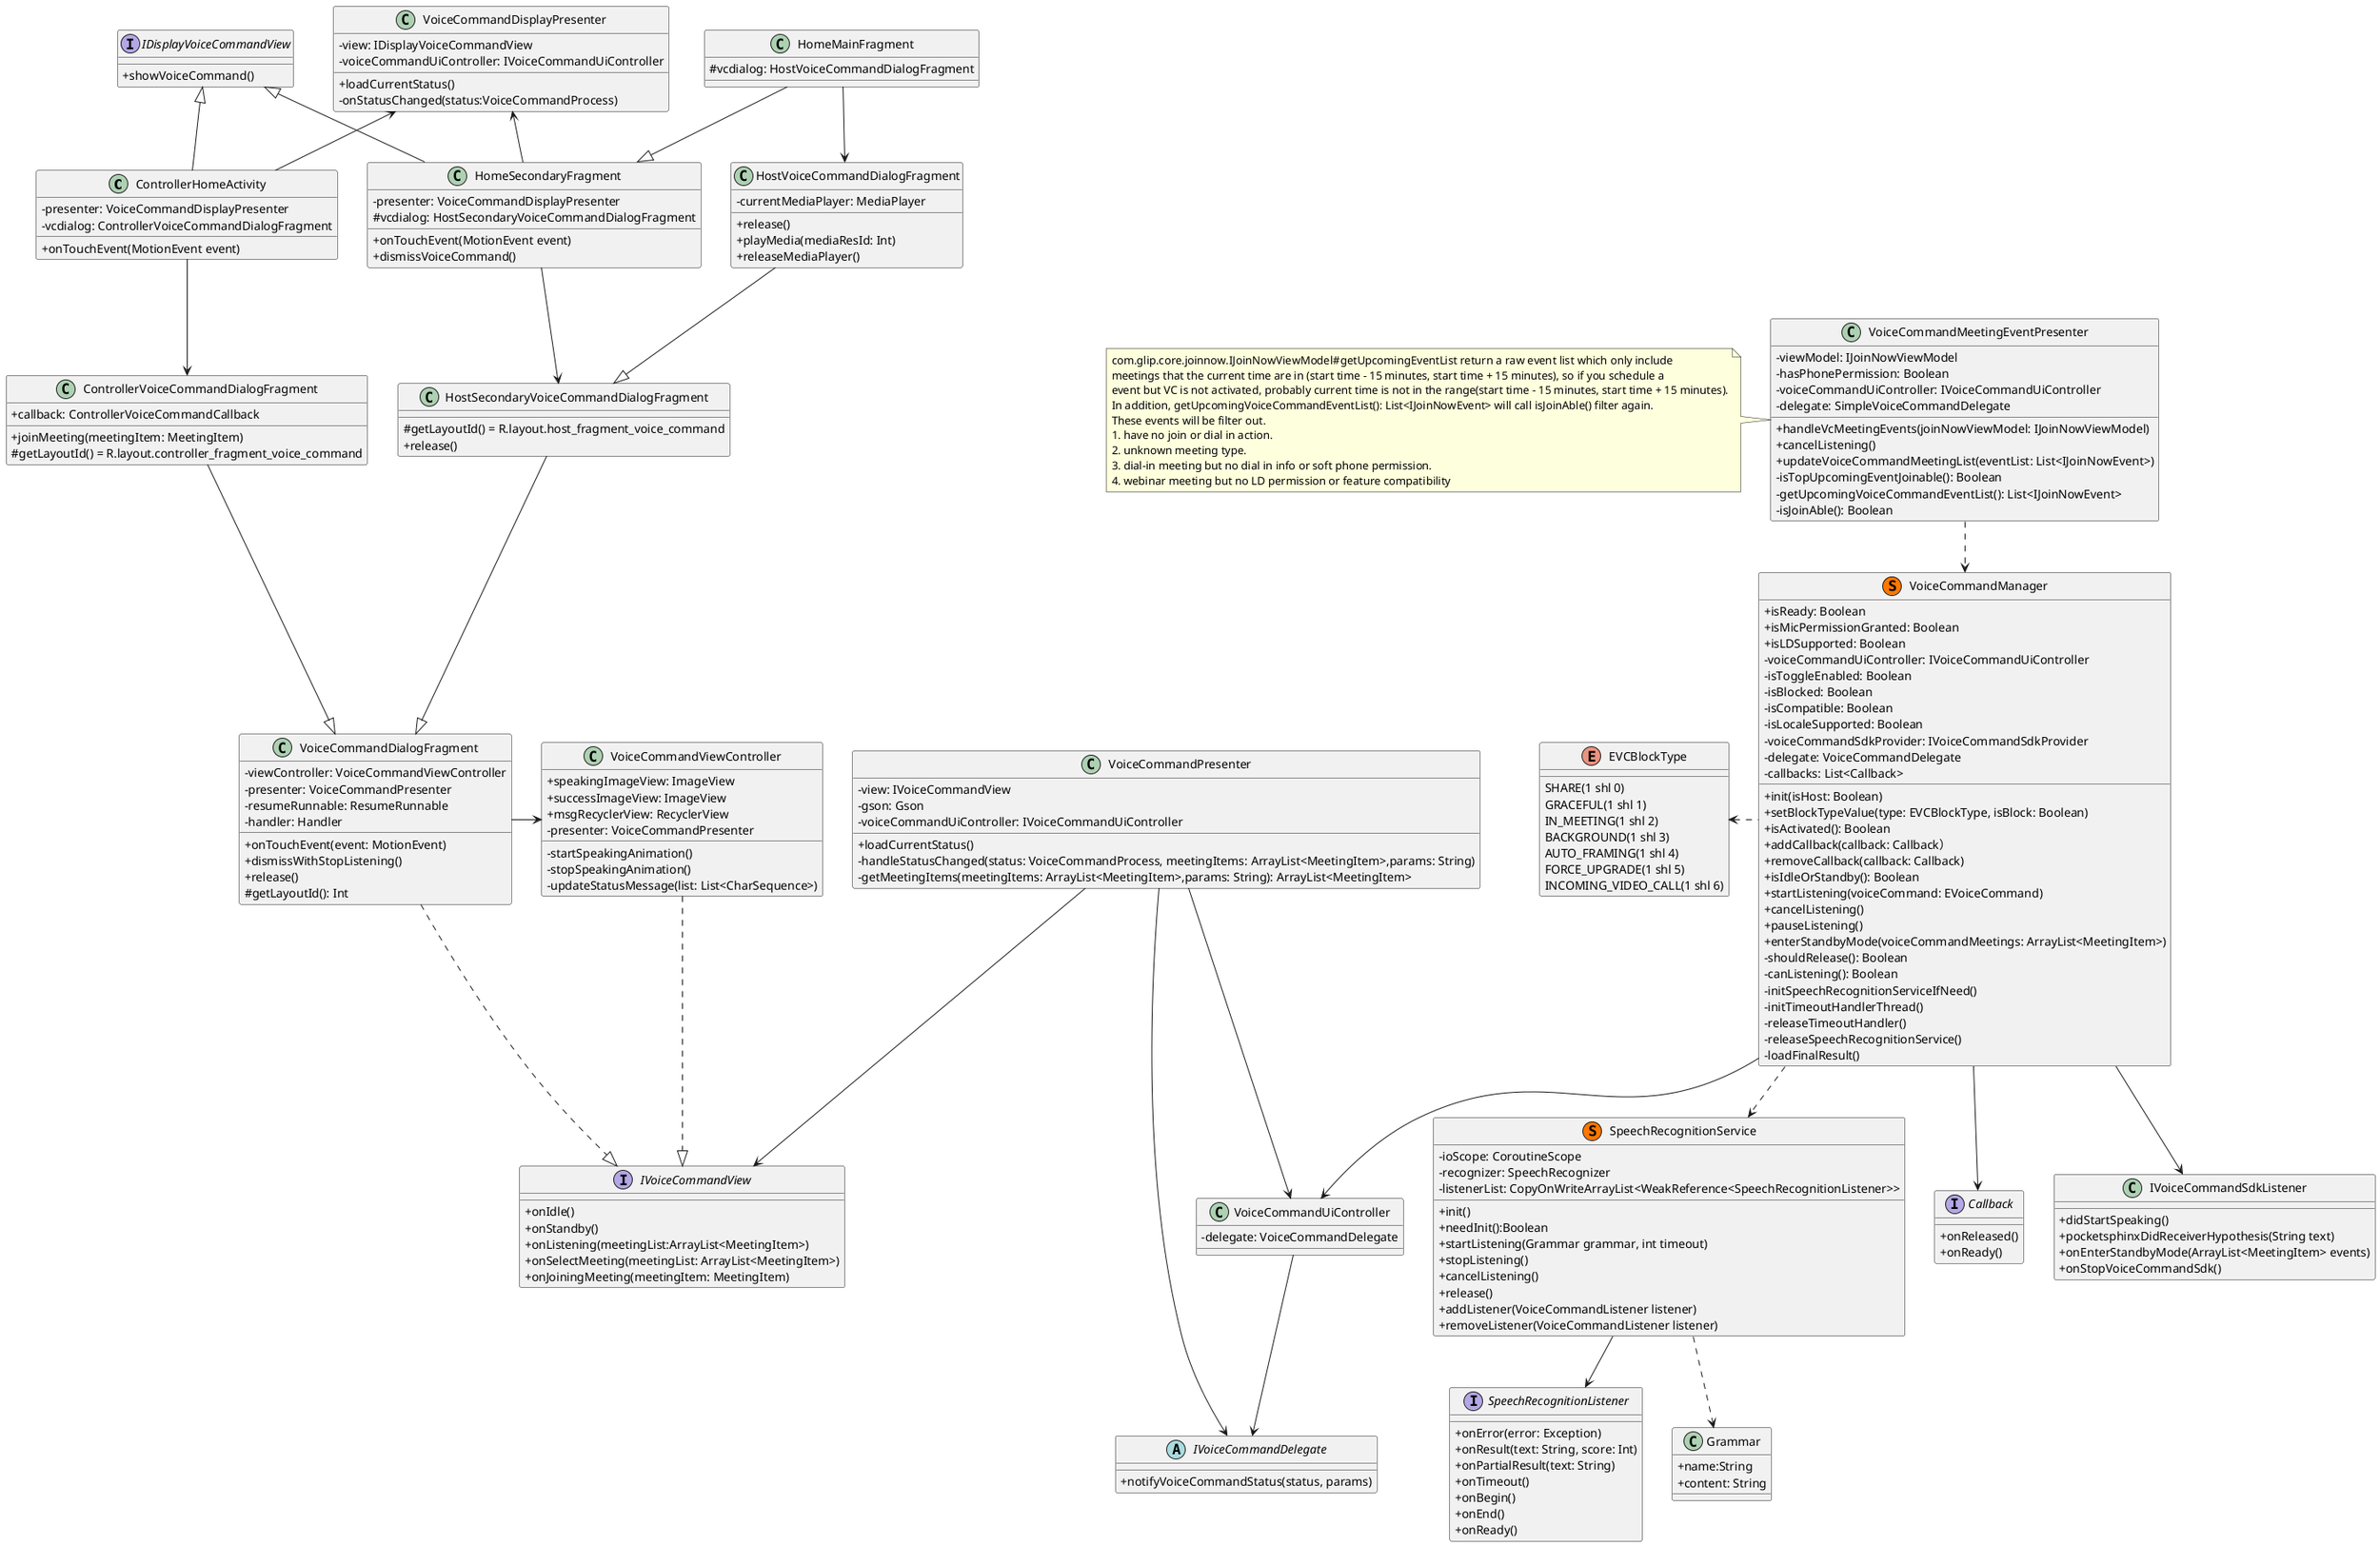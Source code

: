 @startuml
'https://plantuml.com/class-diagram
skinparam classAttributeIconSize 0

ControllerHomeActivity --> ControllerVoiceCommandDialogFragment
ControllerHomeActivity -up-> VoiceCommandDisplayPresenter
ControllerHomeActivity -up-|> IDisplayVoiceCommandView
ControllerVoiceCommandDialogFragment --|> VoiceCommandDialogFragment
HomeSecondaryFragment -up-> VoiceCommandDisplayPresenter
HomeSecondaryFragment -up-|> IDisplayVoiceCommandView
HomeSecondaryFragment --> HostSecondaryVoiceCommandDialogFragment
HostVoiceCommandDialogFragment --|> HostSecondaryVoiceCommandDialogFragment
HostSecondaryVoiceCommandDialogFragment --|> VoiceCommandDialogFragment
HomeMainFragment --|> HomeSecondaryFragment
HomeMainFragment --> HostVoiceCommandDialogFragment

VoiceCommandPresenter -down-> VoiceCommandUiController
VoiceCommandPresenter -down-> IVoiceCommandDelegate
VoiceCommandPresenter --> IVoiceCommandView
VoiceCommandDialogFragment ..|> IVoiceCommandView
VoiceCommandDialogFragment -right-> VoiceCommandViewController
VoiceCommandViewController ..|> IVoiceCommandView
VoiceCommandUiController --> IVoiceCommandDelegate
VoiceCommandManager .down.> SpeechRecognitionService
VoiceCommandManager --> Callback
VoiceCommandManager --> IVoiceCommandSdkListener
VoiceCommandManager -down-> VoiceCommandUiController
VoiceCommandManager .left.> EVCBlockType
VoiceCommandMeetingEventPresenter .down.> VoiceCommandManager
SpeechRecognitionService .down.> Grammar
SpeechRecognitionService --> SpeechRecognitionListener

abstract class IVoiceCommandDelegate {
    + notifyVoiceCommandStatus(status, params)
}

class VoiceCommandUiController {
    - delegate: VoiceCommandDelegate
}
class VoiceCommandManager<< (S, #FF7700) >> {
    + isReady: Boolean
    + isMicPermissionGranted: Boolean
    + isLDSupported: Boolean
    - voiceCommandUiController: IVoiceCommandUiController
    - isToggleEnabled: Boolean
    - isBlocked: Boolean
    - isCompatible: Boolean
    - isLocaleSupported: Boolean
    - voiceCommandSdkProvider: IVoiceCommandSdkProvider
    - delegate: VoiceCommandDelegate
    - callbacks: List<Callback>

    + init(isHost: Boolean)
    + setBlockTypeValue(type: EVCBlockType, isBlock: Boolean)
    + isActivated(): Boolean
    + addCallback(callback: Callback）
    + removeCallback(callback: Callback)
    + isIdleOrStandby(): Boolean
    + startListening(voiceCommand: EVoiceCommand)
    + cancelListening()
    + pauseListening()
    + enterStandbyMode(voiceCommandMeetings: ArrayList<MeetingItem>)
    - shouldRelease(): Boolean
    - canListening(): Boolean
    - initSpeechRecognitionServiceIfNeed()
    - initTimeoutHandlerThread()
    - releaseTimeoutHandler()
    - releaseSpeechRecognitionService()
    - loadFinalResult()
}

class IVoiceCommandSdkListener {
    + didStartSpeaking()
    + pocketsphinxDidReceiverHypothesis(String text)
    + onEnterStandbyMode(ArrayList<MeetingItem> events)
    + onStopVoiceCommandSdk()
}


class SpeechRecognitionService<< (S, #FF7700) >> {
    - ioScope: CoroutineScope
    - recognizer: SpeechRecognizer
    - listenerList: CopyOnWriteArrayList<WeakReference<SpeechRecognitionListener>>

    + init()
    + needInit():Boolean
    + startListening(Grammar grammar, int timeout)
    + stopListening()
    + cancelListening()
    + release()
    + addListener(VoiceCommandListener listener)
    + removeListener(VoiceCommandListener listener)
}

interface Callback {
    + onReleased()
    + onReady()
}

enum EVCBlockType {
    SHARE(1 shl 0)
    GRACEFUL(1 shl 1)
    IN_MEETING(1 shl 2)
    BACKGROUND(1 shl 3)
    AUTO_FRAMING(1 shl 4)
    FORCE_UPGRADE(1 shl 5)
    INCOMING_VIDEO_CALL(1 shl 6)
}

class Grammar {
    + name:String
    + content: String
}

interface SpeechRecognitionListener {
    + onError(error: Exception)
    + onResult(text: String, score: Int)
    + onPartialResult(text: String)
    + onTimeout()
    + onBegin()
    + onEnd()
    + onReady()
}

class VoiceCommandMeetingEventPresenter {
    - viewModel: IJoinNowViewModel
    - hasPhonePermission: Boolean
    - voiceCommandUiController: IVoiceCommandUiController
    - delegate: SimpleVoiceCommandDelegate
    + handleVcMeetingEvents(joinNowViewModel: IJoinNowViewModel)
    + cancelListening()
    + updateVoiceCommandMeetingList(eventList: List<IJoinNowEvent>)
    - isTopUpcomingEventJoinable(): Boolean
    - getUpcomingVoiceCommandEventList(): List<IJoinNowEvent>
    - isJoinAble(): Boolean
}
note left of VoiceCommandMeetingEventPresenter
    com.glip.core.joinnow.IJoinNowViewModel#getUpcomingEventList return a raw event list which only include
    meetings that the current time are in (start time - 15 minutes, start time + 15 minutes), so if you schedule a
    event but VC is not activated, probably current time is not in the range(start time - 15 minutes, start time + 15 minutes).
    In addition, getUpcomingVoiceCommandEventList(): List<IJoinNowEvent> will call isJoinAble() filter again.
    These events will be filter out.
    1. have no join or dial in action.
    2. unknown meeting type.
    3. dial-in meeting but no dial in info or soft phone permission.
    4. webinar meeting but no LD permission or feature compatibility
end note

class VoiceCommandDialogFragment {
    - viewController: VoiceCommandViewController
    - presenter: VoiceCommandPresenter
    - resumeRunnable: ResumeRunnable
    - handler: Handler

    + onTouchEvent(event: MotionEvent)
    + dismissWithStopListening()
    + release()
    # getLayoutId(): Int
}

class VoiceCommandViewController {
    + speakingImageView: ImageView
    + successImageView: ImageView
    + msgRecyclerView: RecyclerView
    - presenter: VoiceCommandPresenter

    - startSpeakingAnimation()
    - stopSpeakingAnimation()
    - updateStatusMessage(list: List<CharSequence>)
}

interface IVoiceCommandView {
    + onIdle()
    + onStandby()
    + onListening(meetingList:ArrayList<MeetingItem>)
    + onSelectMeeting(meetingList: ArrayList<MeetingItem>)
    + onJoiningMeeting(meetingItem: MeetingItem)
}

class VoiceCommandPresenter {
    - view: IVoiceCommandView
    - gson: Gson
    - voiceCommandUiController: IVoiceCommandUiController

    + loadCurrentStatus()
    - handleStatusChanged(status: VoiceCommandProcess, meetingItems: ArrayList<MeetingItem>,params: String)
    - getMeetingItems(meetingItems: ArrayList<MeetingItem>,params: String): ArrayList<MeetingItem>
}

class ControllerHomeActivity {
    - presenter: VoiceCommandDisplayPresenter
    - vcdialog: ControllerVoiceCommandDialogFragment
    + onTouchEvent(MotionEvent event)
}

class ControllerVoiceCommandDialogFragment {
    + callback: ControllerVoiceCommandCallback
    + joinMeeting(meetingItem: MeetingItem)
    # getLayoutId() = R.layout.controller_fragment_voice_command
}

class HostVoiceCommandDialogFragment {
    - currentMediaPlayer: MediaPlayer
    + release()
    + playMedia(mediaResId: Int)
    + releaseMediaPlayer()
}

class HostSecondaryVoiceCommandDialogFragment {
    # getLayoutId() = R.layout.host_fragment_voice_command
    + release()
}

class HomeMainFragment {
    # vcdialog: HostVoiceCommandDialogFragment
}

class HomeSecondaryFragment {
    - presenter: VoiceCommandDisplayPresenter
    # vcdialog: HostSecondaryVoiceCommandDialogFragment

    + onTouchEvent(MotionEvent event)
    + dismissVoiceCommand()
}

class VoiceCommandDisplayPresenter {
    - view: IDisplayVoiceCommandView
    - voiceCommandUiController: IVoiceCommandUiController
    + loadCurrentStatus()
    - onStatusChanged(status:VoiceCommandProcess)
}

interface IDisplayVoiceCommandView {
    + showVoiceCommand()
}
@enduml